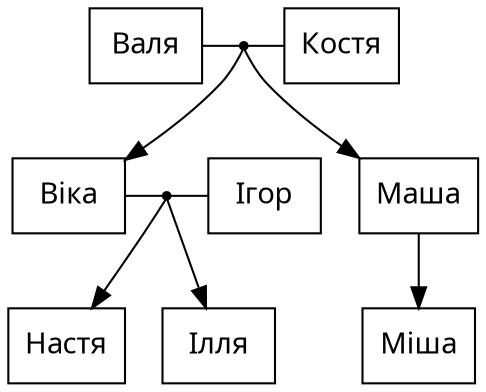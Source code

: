 digraph simpsons {  
  // splines = ortho;
  graph [
    margin = "0,0",
    fontname = "IBM Plex Sans",
  ]

  node [
    fontname = "IBM Plex Sans",
  ]
  subgraph gen0 {
    rank = same;
    node [shape = box];
    kostia [label = "Костя"];
    kostiavalia [shape = point];
    valia  [label = "Валя"];


    valia -> kostiavalia [dir = none];
    kostiavalia -> kostia [dir = none];
  }

  subgraph gen1 {
    rank = same;
    node [shape = box];
    edge [dir = none];

    vika  [label = "Віка"];
    igor  [label = "Ігор"];
    masha [label = "Маша"];

    vikaigor [shape = point];

    vika -> vikaigor [dir = none];
    vikaigor -> igor [dir = none];
  }

  kostiavalia  -> vika;
  kostiavalia -> masha;

  subgraph gen2 {
    rank = same;
    node [shape = box];
    edge [dir = none];

    nastia [label = "Настя"];
    illya  [label = "Ілля"];
    misha  [label = "Міша"];
  }

  vikaigor -> nastia;
  vikaigor -> illya;

  masha -> misha;
}
